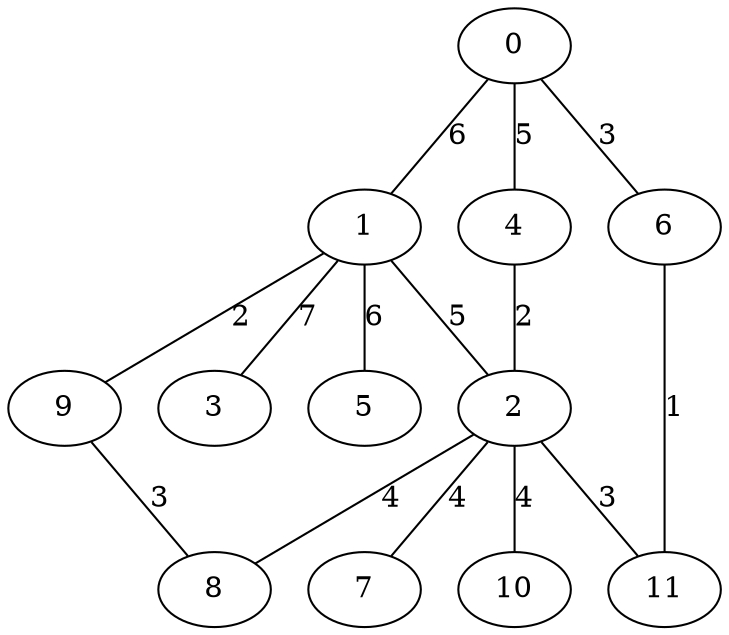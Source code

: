 graph g {
  0 [ habit = 2, size = 413, x = 5, y = 8 ]
  1 [ habit = 10, size = 241, x = 7, y = 5 ]
  2 [ habit = 10, size = 243, x = 4, y = 5 ]
  3 [ habit = 6, size = 337, x = 8, y = 1 ]
  4 [ habit = 6, size = 133, x = 2, y = 6 ]
  5 [ base = 1, habit = 2, size = 564, x = 10, y = 4 ]
  6 [ habit = 8, size = 178, x = 3, y = 10 ]
  7 [ habit = 4, size = 433, x = 1, y = 4 ]
  8 [ habit = 8, size = 383, x = 6, y = 6 ]
  9 [ habit = 3, size = 428, x = 8, y = 6 ]
  10 [ base = 2, habit = 5, size = 112, x = 3, y = 2 ]
  11 [ habit = 3, size = 311, x = 2, y = 8 ]

  0 -- 1 [ label = 6, weight = 6 ]
  0 -- 4 [ label = 5, weight = 5 ]
  0 -- 6 [ label = 3, weight = 3 ]
  1 -- 9 [ label = 2, weight = 2 ]
  1 -- 2 [ label = 5, weight = 5 ]
  1 -- 3 [ label = 7, weight = 7 ]
  1 -- 5 [ label = 6, weight = 6 ]
  2 -- 11 [ label = 3, weight = 3 ]
  2 -- 8 [ label = 4, weight = 4 ]
  2 -- 10 [ label = 4, weight = 4 ]
  2 -- 7 [ label = 4, weight = 4 ]
  4 -- 2 [ label = 2, weight = 2 ]
  6 -- 11 [ label = 1, weight = 1 ]
  9 -- 8 [ label = 3, weight = 3 ]
}
